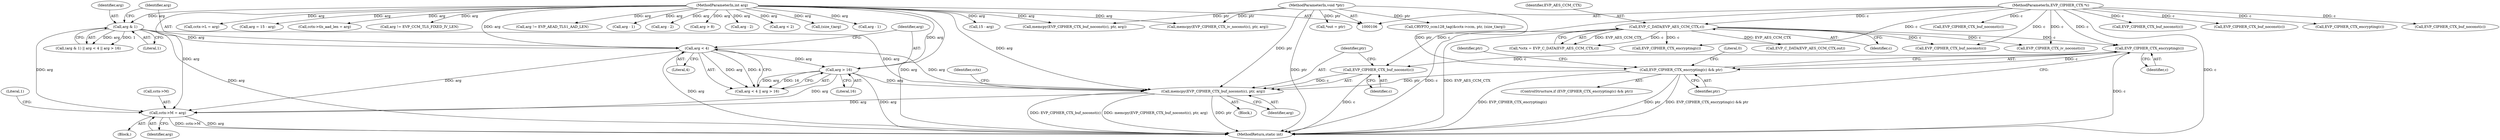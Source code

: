 digraph "0_openssl_00d965474b22b54e4275232bc71ee0c699c5cd21@API" {
"1000315" [label="(Call,memcpy(EVP_CIPHER_CTX_buf_noconst(c), ptr, arg))"];
"1000316" [label="(Call,EVP_CIPHER_CTX_buf_noconst(c))"];
"1000302" [label="(Call,EVP_CIPHER_CTX_encrypting(c))"];
"1000115" [label="(Call,EVP_C_DATA(EVP_AES_CCM_CTX,c))"];
"1000107" [label="(MethodParameterIn,EVP_CIPHER_CTX *c)"];
"1000301" [label="(Call,EVP_CIPHER_CTX_encrypting(c) && ptr)"];
"1000110" [label="(MethodParameterIn,void *ptr)"];
"1000288" [label="(Call,arg & 1)"];
"1000109" [label="(MethodParameterIn,int arg)"];
"1000292" [label="(Call,arg < 4)"];
"1000295" [label="(Call,arg > 16)"];
"1000320" [label="(Call,cctx->M = arg)"];
"1000320" [label="(Call,cctx->M = arg)"];
"1000249" [label="(Call,arg != EVP_CCM_TLS_FIXED_IV_LEN)"];
"1000296" [label="(Identifier,arg)"];
"1000321" [label="(Call,cctx->M)"];
"1000294" [label="(Literal,4)"];
"1000162" [label="(Call,arg != EVP_AEAD_TLS1_AAD_LEN)"];
"1000117" [label="(Identifier,c)"];
"1000237" [label="(Call,arg - 1)"];
"1000315" [label="(Call,memcpy(EVP_CIPHER_CTX_buf_noconst(c), ptr, arg))"];
"1000110" [label="(MethodParameterIn,void *ptr)"];
"1000417" [label="(MethodReturn,static int)"];
"1000316" [label="(Call,EVP_CIPHER_CTX_buf_noconst(c))"];
"1000115" [label="(Call,EVP_C_DATA(EVP_AES_CCM_CTX,c))"];
"1000168" [label="(Call,EVP_CIPHER_CTX_buf_noconst(c))"];
"1000235" [label="(Call,EVP_CIPHER_CTX_buf_noconst(c))"];
"1000227" [label="(Call,arg - 2)"];
"1000273" [label="(Call,arg > 8)"];
"1000186" [label="(Call,arg - 2)"];
"1000319" [label="(Identifier,arg)"];
"1000300" [label="(ControlStructure,if (EVP_CIPHER_CTX_encrypting(c) && ptr))"];
"1000301" [label="(Call,EVP_CIPHER_CTX_encrypting(c) && ptr)"];
"1000270" [label="(Call,arg < 2)"];
"1000308" [label="(Identifier,ptr)"];
"1000113" [label="(Call,*cctx = EVP_C_DATA(EVP_AES_CCM_CTX,c))"];
"1000317" [label="(Identifier,c)"];
"1000254" [label="(Call,memcpy(EVP_CIPHER_CTX_iv_noconst(c), ptr, arg))"];
"1000347" [label="(Call,(size_t)arg)"];
"1000331" [label="(Call,EVP_CIPHER_CTX_encrypting(c))"];
"1000290" [label="(Literal,1)"];
"1000378" [label="(Call,EVP_C_DATA(EVP_AES_CCM_CTX,out))"];
"1000107" [label="(MethodParameterIn,EVP_CIPHER_CTX *c)"];
"1000309" [label="(Block,)"];
"1000297" [label="(Literal,16)"];
"1000287" [label="(Call,(arg & 1) || arg < 4 || arg > 16)"];
"1000184" [label="(Call,EVP_CIPHER_CTX_buf_noconst(c))"];
"1000193" [label="(Call,arg - 1)"];
"1000326" [label="(Literal,1)"];
"1000292" [label="(Call,arg < 4)"];
"1000207" [label="(Call,EVP_CIPHER_CTX_encrypting(c))"];
"1000324" [label="(Identifier,arg)"];
"1000303" [label="(Identifier,c)"];
"1000304" [label="(Identifier,ptr)"];
"1000225" [label="(Call,EVP_CIPHER_CTX_buf_noconst(c))"];
"1000341" [label="(Call,CRYPTO_ccm128_tag(&cctx->ccm, ptr, (size_t)arg))"];
"1000116" [label="(Identifier,EVP_AES_CCM_CTX)"];
"1000306" [label="(Literal,0)"];
"1000318" [label="(Identifier,ptr)"];
"1000120" [label="(Block,)"];
"1000167" [label="(Call,memcpy(EVP_CIPHER_CTX_buf_noconst(c), ptr, arg))"];
"1000295" [label="(Call,arg > 16)"];
"1000191" [label="(Call,EVP_CIPHER_CTX_buf_noconst(c))"];
"1000288" [label="(Call,arg & 1)"];
"1000289" [label="(Identifier,arg)"];
"1000322" [label="(Identifier,cctx)"];
"1000255" [label="(Call,EVP_CIPHER_CTX_iv_noconst(c))"];
"1000264" [label="(Call,15 - arg)"];
"1000278" [label="(Call,cctx->L = arg)"];
"1000293" [label="(Identifier,arg)"];
"1000302" [label="(Call,EVP_CIPHER_CTX_encrypting(c))"];
"1000291" [label="(Call,arg < 4 || arg > 16)"];
"1000109" [label="(MethodParameterIn,int arg)"];
"1000262" [label="(Call,arg = 15 - arg)"];
"1000172" [label="(Call,cctx->tls_aad_len = arg)"];
"1000372" [label="(Call,*out = ptr)"];
"1000315" -> "1000309"  [label="AST: "];
"1000315" -> "1000319"  [label="CFG: "];
"1000316" -> "1000315"  [label="AST: "];
"1000318" -> "1000315"  [label="AST: "];
"1000319" -> "1000315"  [label="AST: "];
"1000322" -> "1000315"  [label="CFG: "];
"1000315" -> "1000417"  [label="DDG: memcpy(EVP_CIPHER_CTX_buf_noconst(c), ptr, arg)"];
"1000315" -> "1000417"  [label="DDG: ptr"];
"1000315" -> "1000417"  [label="DDG: EVP_CIPHER_CTX_buf_noconst(c)"];
"1000316" -> "1000315"  [label="DDG: c"];
"1000301" -> "1000315"  [label="DDG: ptr"];
"1000110" -> "1000315"  [label="DDG: ptr"];
"1000288" -> "1000315"  [label="DDG: arg"];
"1000292" -> "1000315"  [label="DDG: arg"];
"1000295" -> "1000315"  [label="DDG: arg"];
"1000109" -> "1000315"  [label="DDG: arg"];
"1000315" -> "1000320"  [label="DDG: arg"];
"1000316" -> "1000317"  [label="CFG: "];
"1000317" -> "1000316"  [label="AST: "];
"1000318" -> "1000316"  [label="CFG: "];
"1000316" -> "1000417"  [label="DDG: c"];
"1000302" -> "1000316"  [label="DDG: c"];
"1000107" -> "1000316"  [label="DDG: c"];
"1000302" -> "1000301"  [label="AST: "];
"1000302" -> "1000303"  [label="CFG: "];
"1000303" -> "1000302"  [label="AST: "];
"1000304" -> "1000302"  [label="CFG: "];
"1000301" -> "1000302"  [label="CFG: "];
"1000302" -> "1000417"  [label="DDG: c"];
"1000302" -> "1000301"  [label="DDG: c"];
"1000115" -> "1000302"  [label="DDG: c"];
"1000107" -> "1000302"  [label="DDG: c"];
"1000115" -> "1000113"  [label="AST: "];
"1000115" -> "1000117"  [label="CFG: "];
"1000116" -> "1000115"  [label="AST: "];
"1000117" -> "1000115"  [label="AST: "];
"1000113" -> "1000115"  [label="CFG: "];
"1000115" -> "1000417"  [label="DDG: c"];
"1000115" -> "1000417"  [label="DDG: EVP_AES_CCM_CTX"];
"1000115" -> "1000113"  [label="DDG: EVP_AES_CCM_CTX"];
"1000115" -> "1000113"  [label="DDG: c"];
"1000107" -> "1000115"  [label="DDG: c"];
"1000115" -> "1000168"  [label="DDG: c"];
"1000115" -> "1000255"  [label="DDG: c"];
"1000115" -> "1000331"  [label="DDG: c"];
"1000115" -> "1000378"  [label="DDG: EVP_AES_CCM_CTX"];
"1000107" -> "1000106"  [label="AST: "];
"1000107" -> "1000417"  [label="DDG: c"];
"1000107" -> "1000168"  [label="DDG: c"];
"1000107" -> "1000184"  [label="DDG: c"];
"1000107" -> "1000191"  [label="DDG: c"];
"1000107" -> "1000207"  [label="DDG: c"];
"1000107" -> "1000225"  [label="DDG: c"];
"1000107" -> "1000235"  [label="DDG: c"];
"1000107" -> "1000255"  [label="DDG: c"];
"1000107" -> "1000331"  [label="DDG: c"];
"1000301" -> "1000300"  [label="AST: "];
"1000301" -> "1000304"  [label="CFG: "];
"1000304" -> "1000301"  [label="AST: "];
"1000306" -> "1000301"  [label="CFG: "];
"1000308" -> "1000301"  [label="CFG: "];
"1000301" -> "1000417"  [label="DDG: ptr"];
"1000301" -> "1000417"  [label="DDG: EVP_CIPHER_CTX_encrypting(c) && ptr"];
"1000301" -> "1000417"  [label="DDG: EVP_CIPHER_CTX_encrypting(c)"];
"1000110" -> "1000301"  [label="DDG: ptr"];
"1000110" -> "1000106"  [label="AST: "];
"1000110" -> "1000417"  [label="DDG: ptr"];
"1000110" -> "1000167"  [label="DDG: ptr"];
"1000110" -> "1000254"  [label="DDG: ptr"];
"1000110" -> "1000341"  [label="DDG: ptr"];
"1000110" -> "1000372"  [label="DDG: ptr"];
"1000288" -> "1000287"  [label="AST: "];
"1000288" -> "1000290"  [label="CFG: "];
"1000289" -> "1000288"  [label="AST: "];
"1000290" -> "1000288"  [label="AST: "];
"1000293" -> "1000288"  [label="CFG: "];
"1000287" -> "1000288"  [label="CFG: "];
"1000288" -> "1000417"  [label="DDG: arg"];
"1000288" -> "1000287"  [label="DDG: arg"];
"1000288" -> "1000287"  [label="DDG: 1"];
"1000109" -> "1000288"  [label="DDG: arg"];
"1000288" -> "1000292"  [label="DDG: arg"];
"1000288" -> "1000320"  [label="DDG: arg"];
"1000109" -> "1000106"  [label="AST: "];
"1000109" -> "1000417"  [label="DDG: arg"];
"1000109" -> "1000162"  [label="DDG: arg"];
"1000109" -> "1000167"  [label="DDG: arg"];
"1000109" -> "1000172"  [label="DDG: arg"];
"1000109" -> "1000186"  [label="DDG: arg"];
"1000109" -> "1000193"  [label="DDG: arg"];
"1000109" -> "1000227"  [label="DDG: arg"];
"1000109" -> "1000237"  [label="DDG: arg"];
"1000109" -> "1000249"  [label="DDG: arg"];
"1000109" -> "1000254"  [label="DDG: arg"];
"1000109" -> "1000262"  [label="DDG: arg"];
"1000109" -> "1000264"  [label="DDG: arg"];
"1000109" -> "1000270"  [label="DDG: arg"];
"1000109" -> "1000273"  [label="DDG: arg"];
"1000109" -> "1000278"  [label="DDG: arg"];
"1000109" -> "1000292"  [label="DDG: arg"];
"1000109" -> "1000295"  [label="DDG: arg"];
"1000109" -> "1000320"  [label="DDG: arg"];
"1000109" -> "1000347"  [label="DDG: arg"];
"1000292" -> "1000291"  [label="AST: "];
"1000292" -> "1000294"  [label="CFG: "];
"1000293" -> "1000292"  [label="AST: "];
"1000294" -> "1000292"  [label="AST: "];
"1000296" -> "1000292"  [label="CFG: "];
"1000291" -> "1000292"  [label="CFG: "];
"1000292" -> "1000417"  [label="DDG: arg"];
"1000292" -> "1000291"  [label="DDG: arg"];
"1000292" -> "1000291"  [label="DDG: 4"];
"1000292" -> "1000295"  [label="DDG: arg"];
"1000292" -> "1000320"  [label="DDG: arg"];
"1000295" -> "1000291"  [label="AST: "];
"1000295" -> "1000297"  [label="CFG: "];
"1000296" -> "1000295"  [label="AST: "];
"1000297" -> "1000295"  [label="AST: "];
"1000291" -> "1000295"  [label="CFG: "];
"1000295" -> "1000417"  [label="DDG: arg"];
"1000295" -> "1000291"  [label="DDG: arg"];
"1000295" -> "1000291"  [label="DDG: 16"];
"1000295" -> "1000320"  [label="DDG: arg"];
"1000320" -> "1000120"  [label="AST: "];
"1000320" -> "1000324"  [label="CFG: "];
"1000321" -> "1000320"  [label="AST: "];
"1000324" -> "1000320"  [label="AST: "];
"1000326" -> "1000320"  [label="CFG: "];
"1000320" -> "1000417"  [label="DDG: arg"];
"1000320" -> "1000417"  [label="DDG: cctx->M"];
}
